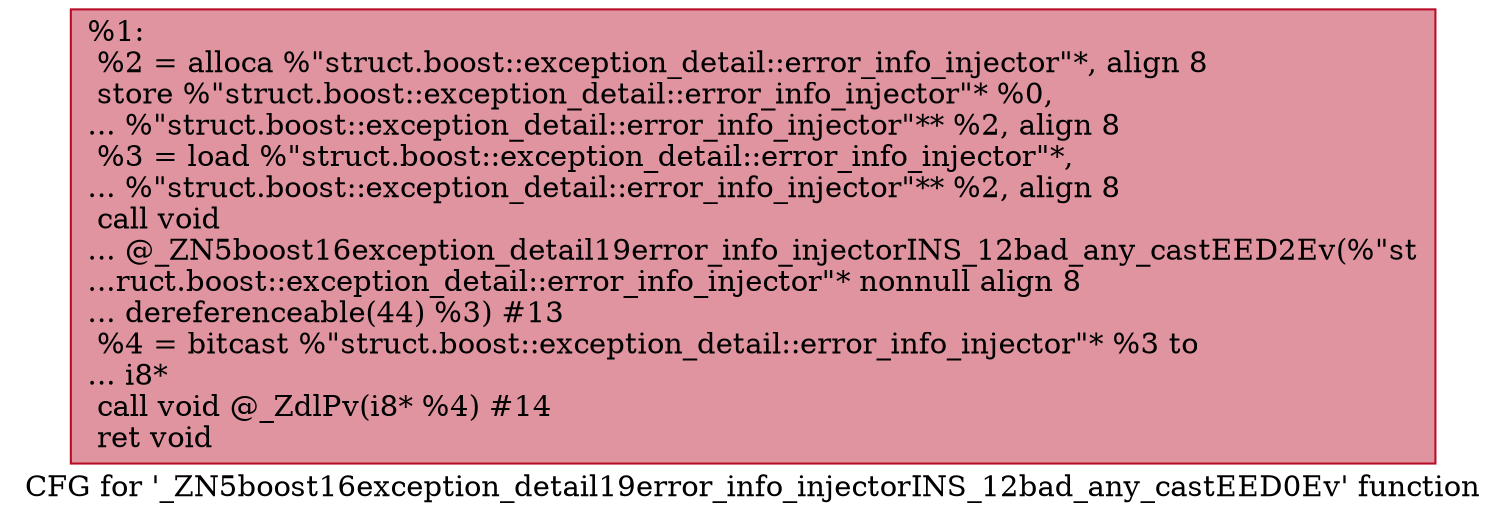 digraph "CFG for '_ZN5boost16exception_detail19error_info_injectorINS_12bad_any_castEED0Ev' function" {
	label="CFG for '_ZN5boost16exception_detail19error_info_injectorINS_12bad_any_castEED0Ev' function";

	Node0x55dea68ce360 [shape=record,color="#b70d28ff", style=filled, fillcolor="#b70d2870",label="{%1:\l  %2 = alloca %\"struct.boost::exception_detail::error_info_injector\"*, align 8\l  store %\"struct.boost::exception_detail::error_info_injector\"* %0,\l... %\"struct.boost::exception_detail::error_info_injector\"** %2, align 8\l  %3 = load %\"struct.boost::exception_detail::error_info_injector\"*,\l... %\"struct.boost::exception_detail::error_info_injector\"** %2, align 8\l  call void\l... @_ZN5boost16exception_detail19error_info_injectorINS_12bad_any_castEED2Ev(%\"st\l...ruct.boost::exception_detail::error_info_injector\"* nonnull align 8\l... dereferenceable(44) %3) #13\l  %4 = bitcast %\"struct.boost::exception_detail::error_info_injector\"* %3 to\l... i8*\l  call void @_ZdlPv(i8* %4) #14\l  ret void\l}"];
}
